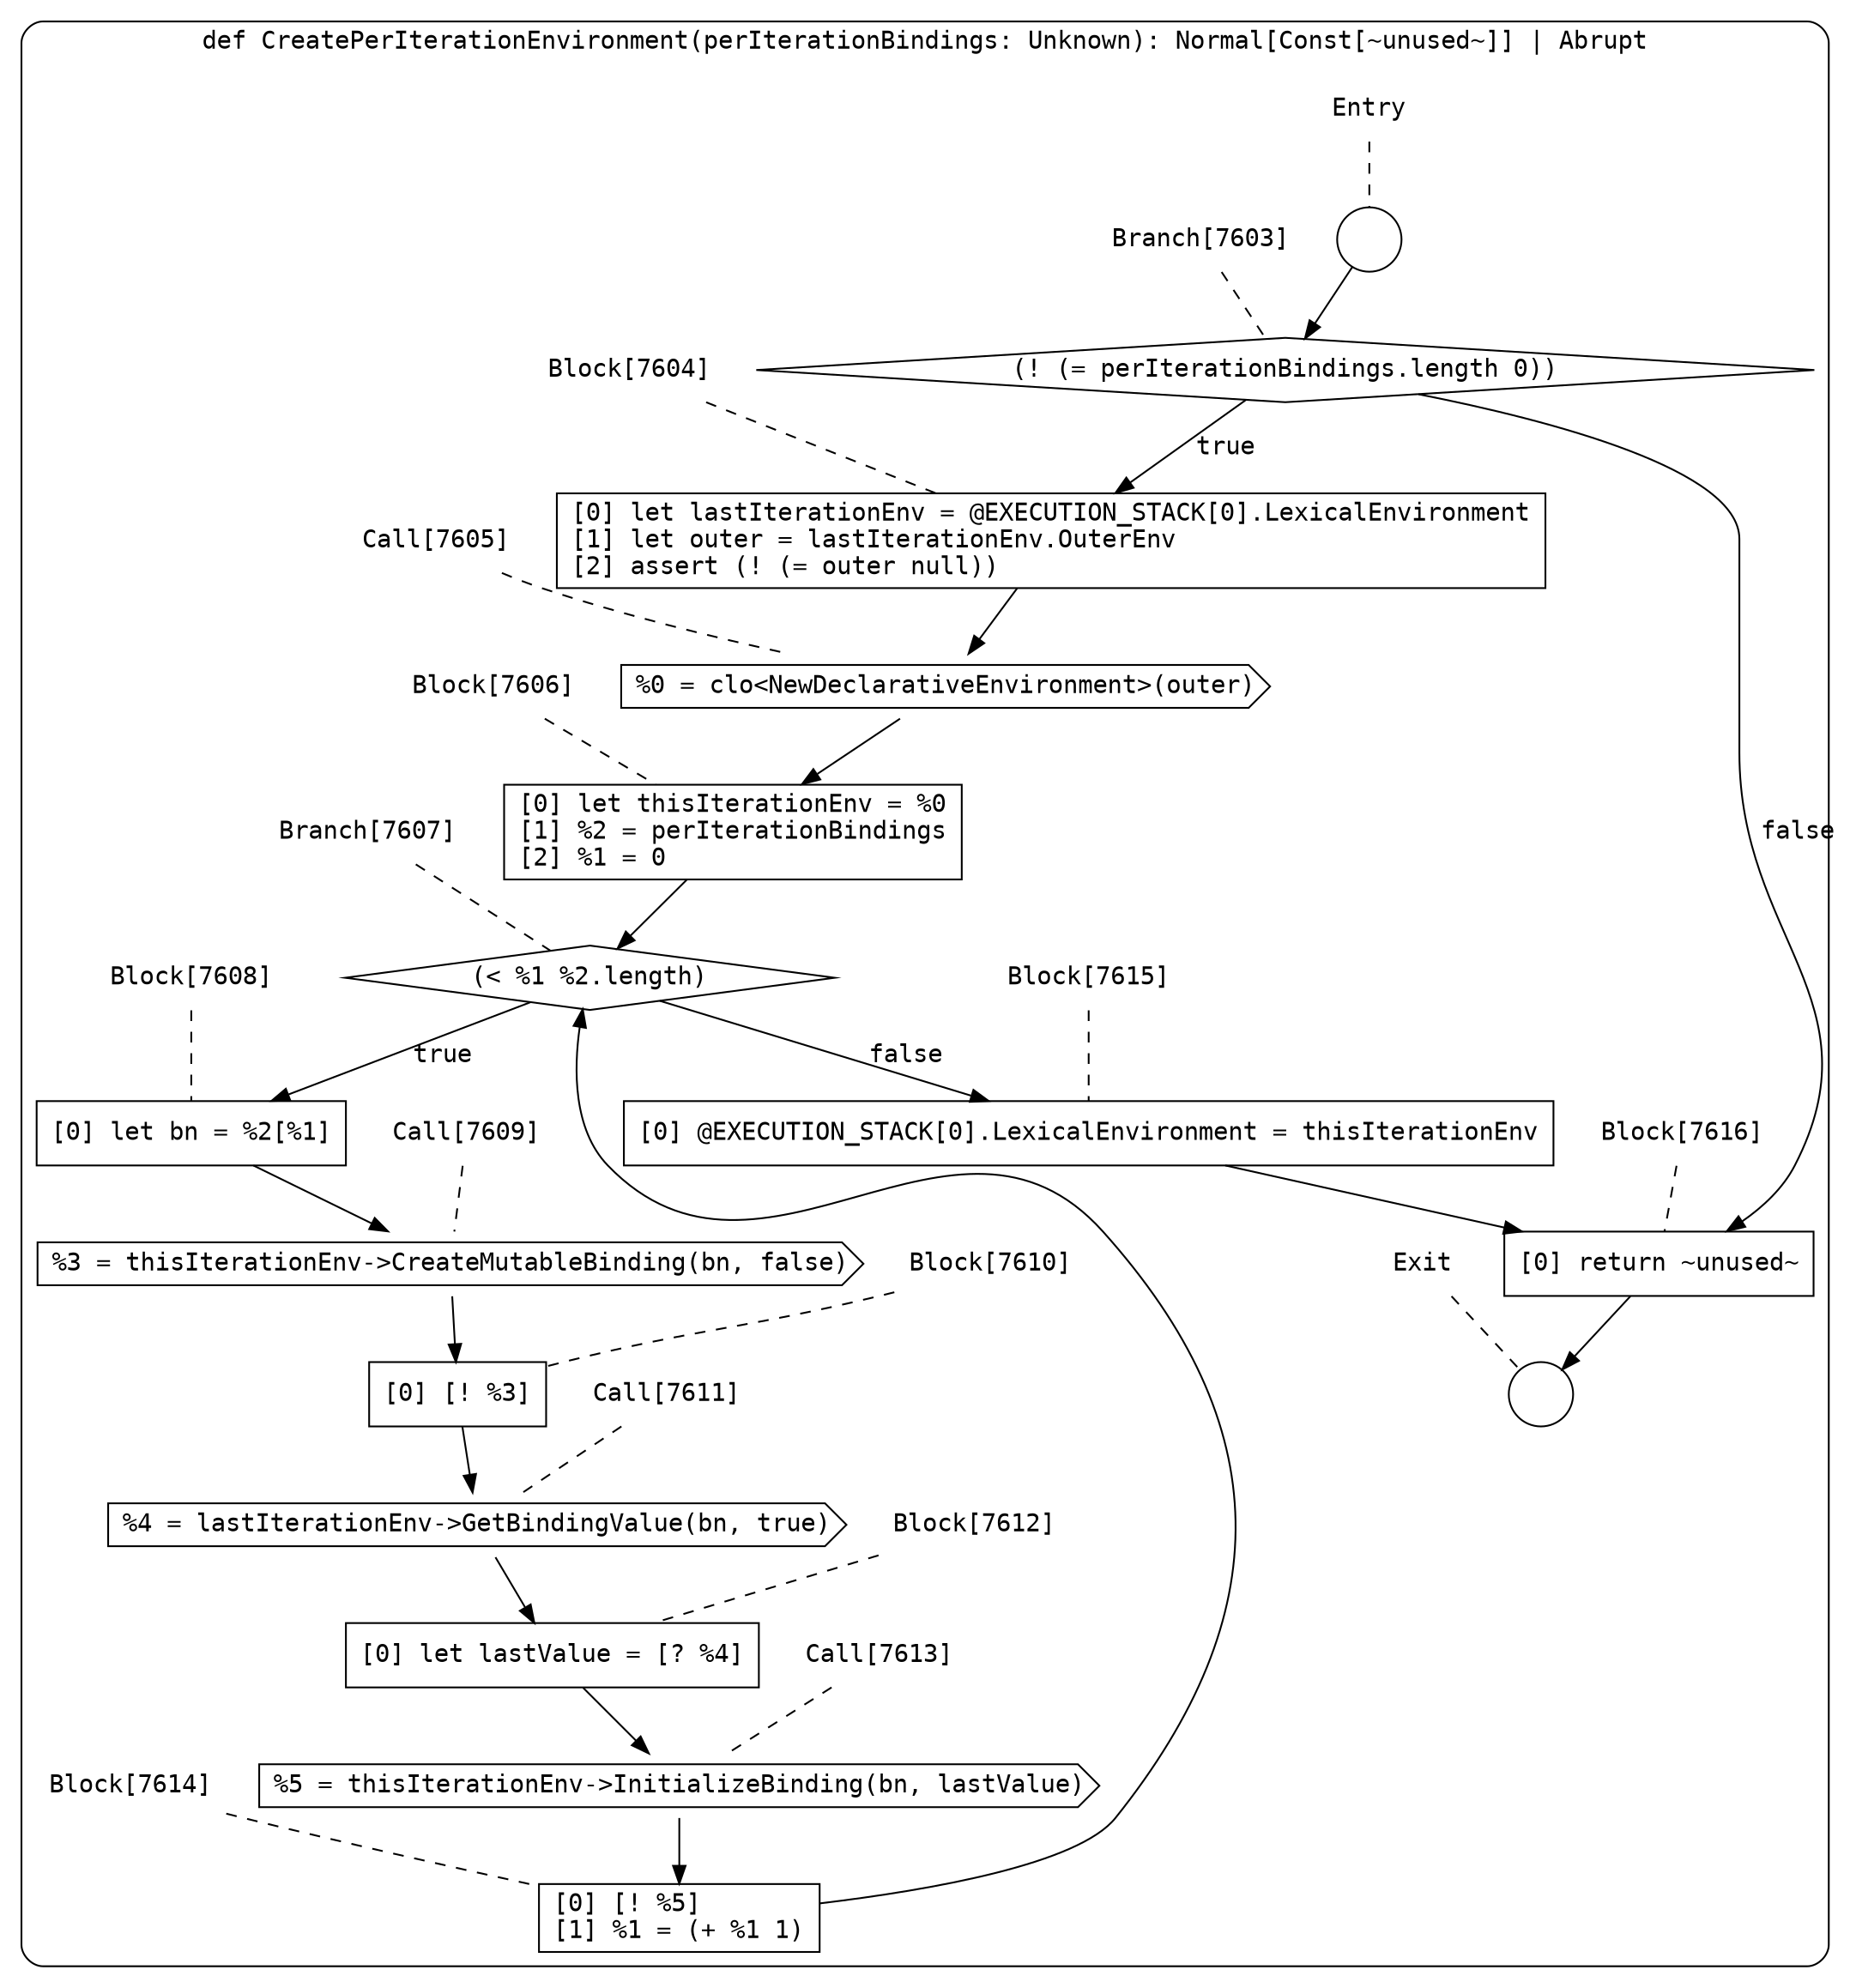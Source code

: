 digraph {
  graph [fontname = "Consolas"]
  node [fontname = "Consolas"]
  edge [fontname = "Consolas"]
  subgraph cluster1432 {
    label = "def CreatePerIterationEnvironment(perIterationBindings: Unknown): Normal[Const[~unused~]] | Abrupt"
    style = rounded
    cluster1432_entry_name [shape=none, label=<<font color="black">Entry</font>>]
    cluster1432_entry_name -> cluster1432_entry [arrowhead=none, color="black", style=dashed]
    cluster1432_entry [shape=circle label=" " color="black" fillcolor="white" style=filled]
    cluster1432_entry -> node7603 [color="black"]
    cluster1432_exit_name [shape=none, label=<<font color="black">Exit</font>>]
    cluster1432_exit_name -> cluster1432_exit [arrowhead=none, color="black", style=dashed]
    cluster1432_exit [shape=circle label=" " color="black" fillcolor="white" style=filled]
    node7603_name [shape=none, label=<<font color="black">Branch[7603]</font>>]
    node7603_name -> node7603 [arrowhead=none, color="black", style=dashed]
    node7603 [shape=diamond, label=<<font color="black">(! (= perIterationBindings.length 0))</font>> color="black" fillcolor="white", style=filled]
    node7603 -> node7604 [label=<<font color="black">true</font>> color="black"]
    node7603 -> node7616 [label=<<font color="black">false</font>> color="black"]
    node7604_name [shape=none, label=<<font color="black">Block[7604]</font>>]
    node7604_name -> node7604 [arrowhead=none, color="black", style=dashed]
    node7604 [shape=box, label=<<font color="black">[0] let lastIterationEnv = @EXECUTION_STACK[0].LexicalEnvironment<BR ALIGN="LEFT"/>[1] let outer = lastIterationEnv.OuterEnv<BR ALIGN="LEFT"/>[2] assert (! (= outer null))<BR ALIGN="LEFT"/></font>> color="black" fillcolor="white", style=filled]
    node7604 -> node7605 [color="black"]
    node7616_name [shape=none, label=<<font color="black">Block[7616]</font>>]
    node7616_name -> node7616 [arrowhead=none, color="black", style=dashed]
    node7616 [shape=box, label=<<font color="black">[0] return ~unused~<BR ALIGN="LEFT"/></font>> color="black" fillcolor="white", style=filled]
    node7616 -> cluster1432_exit [color="black"]
    node7605_name [shape=none, label=<<font color="black">Call[7605]</font>>]
    node7605_name -> node7605 [arrowhead=none, color="black", style=dashed]
    node7605 [shape=cds, label=<<font color="black">%0 = clo&lt;NewDeclarativeEnvironment&gt;(outer)</font>> color="black" fillcolor="white", style=filled]
    node7605 -> node7606 [color="black"]
    node7606_name [shape=none, label=<<font color="black">Block[7606]</font>>]
    node7606_name -> node7606 [arrowhead=none, color="black", style=dashed]
    node7606 [shape=box, label=<<font color="black">[0] let thisIterationEnv = %0<BR ALIGN="LEFT"/>[1] %2 = perIterationBindings<BR ALIGN="LEFT"/>[2] %1 = 0<BR ALIGN="LEFT"/></font>> color="black" fillcolor="white", style=filled]
    node7606 -> node7607 [color="black"]
    node7607_name [shape=none, label=<<font color="black">Branch[7607]</font>>]
    node7607_name -> node7607 [arrowhead=none, color="black", style=dashed]
    node7607 [shape=diamond, label=<<font color="black">(&lt; %1 %2.length)</font>> color="black" fillcolor="white", style=filled]
    node7607 -> node7608 [label=<<font color="black">true</font>> color="black"]
    node7607 -> node7615 [label=<<font color="black">false</font>> color="black"]
    node7608_name [shape=none, label=<<font color="black">Block[7608]</font>>]
    node7608_name -> node7608 [arrowhead=none, color="black", style=dashed]
    node7608 [shape=box, label=<<font color="black">[0] let bn = %2[%1]<BR ALIGN="LEFT"/></font>> color="black" fillcolor="white", style=filled]
    node7608 -> node7609 [color="black"]
    node7615_name [shape=none, label=<<font color="black">Block[7615]</font>>]
    node7615_name -> node7615 [arrowhead=none, color="black", style=dashed]
    node7615 [shape=box, label=<<font color="black">[0] @EXECUTION_STACK[0].LexicalEnvironment = thisIterationEnv<BR ALIGN="LEFT"/></font>> color="black" fillcolor="white", style=filled]
    node7615 -> node7616 [color="black"]
    node7609_name [shape=none, label=<<font color="black">Call[7609]</font>>]
    node7609_name -> node7609 [arrowhead=none, color="black", style=dashed]
    node7609 [shape=cds, label=<<font color="black">%3 = thisIterationEnv-&gt;CreateMutableBinding(bn, false)</font>> color="black" fillcolor="white", style=filled]
    node7609 -> node7610 [color="black"]
    node7610_name [shape=none, label=<<font color="black">Block[7610]</font>>]
    node7610_name -> node7610 [arrowhead=none, color="black", style=dashed]
    node7610 [shape=box, label=<<font color="black">[0] [! %3]<BR ALIGN="LEFT"/></font>> color="black" fillcolor="white", style=filled]
    node7610 -> node7611 [color="black"]
    node7611_name [shape=none, label=<<font color="black">Call[7611]</font>>]
    node7611_name -> node7611 [arrowhead=none, color="black", style=dashed]
    node7611 [shape=cds, label=<<font color="black">%4 = lastIterationEnv-&gt;GetBindingValue(bn, true)</font>> color="black" fillcolor="white", style=filled]
    node7611 -> node7612 [color="black"]
    node7612_name [shape=none, label=<<font color="black">Block[7612]</font>>]
    node7612_name -> node7612 [arrowhead=none, color="black", style=dashed]
    node7612 [shape=box, label=<<font color="black">[0] let lastValue = [? %4]<BR ALIGN="LEFT"/></font>> color="black" fillcolor="white", style=filled]
    node7612 -> node7613 [color="black"]
    node7613_name [shape=none, label=<<font color="black">Call[7613]</font>>]
    node7613_name -> node7613 [arrowhead=none, color="black", style=dashed]
    node7613 [shape=cds, label=<<font color="black">%5 = thisIterationEnv-&gt;InitializeBinding(bn, lastValue)</font>> color="black" fillcolor="white", style=filled]
    node7613 -> node7614 [color="black"]
    node7614_name [shape=none, label=<<font color="black">Block[7614]</font>>]
    node7614_name -> node7614 [arrowhead=none, color="black", style=dashed]
    node7614 [shape=box, label=<<font color="black">[0] [! %5]<BR ALIGN="LEFT"/>[1] %1 = (+ %1 1)<BR ALIGN="LEFT"/></font>> color="black" fillcolor="white", style=filled]
    node7614 -> node7607 [color="black"]
  }
}